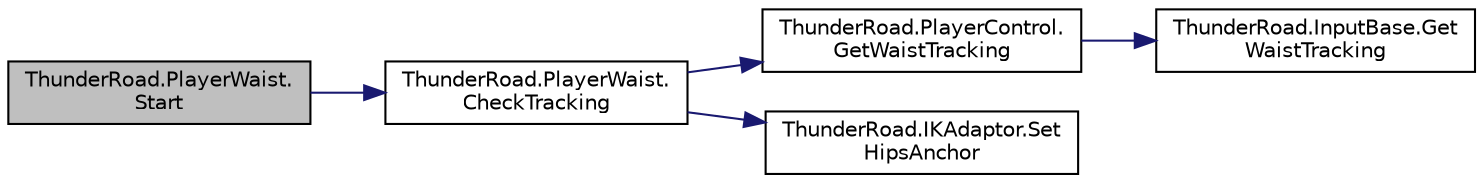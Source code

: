 digraph "ThunderRoad.PlayerWaist.Start"
{
 // LATEX_PDF_SIZE
  edge [fontname="Helvetica",fontsize="10",labelfontname="Helvetica",labelfontsize="10"];
  node [fontname="Helvetica",fontsize="10",shape=record];
  rankdir="LR";
  Node1 [label="ThunderRoad.PlayerWaist.\lStart",height=0.2,width=0.4,color="black", fillcolor="grey75", style="filled", fontcolor="black",tooltip="Starts this instance."];
  Node1 -> Node2 [color="midnightblue",fontsize="10",style="solid",fontname="Helvetica"];
  Node2 [label="ThunderRoad.PlayerWaist.\lCheckTracking",height=0.2,width=0.4,color="black", fillcolor="white", style="filled",URL="$class_thunder_road_1_1_player_waist.html#af714cf3502068c7a6f0861f24ad4d84e",tooltip="Checks the tracking."];
  Node2 -> Node3 [color="midnightblue",fontsize="10",style="solid",fontname="Helvetica"];
  Node3 [label="ThunderRoad.PlayerControl.\lGetWaistTracking",height=0.2,width=0.4,color="black", fillcolor="white", style="filled",URL="$class_thunder_road_1_1_player_control.html#a9db7d87dc955e52677e182683d36c45f",tooltip="Gets the waist tracking."];
  Node3 -> Node4 [color="midnightblue",fontsize="10",style="solid",fontname="Helvetica"];
  Node4 [label="ThunderRoad.InputBase.Get\lWaistTracking",height=0.2,width=0.4,color="black", fillcolor="white", style="filled",URL="$class_thunder_road_1_1_input_base.html#a68d0dae92f22754dfb2318706a5cf9f7",tooltip="Gets the waist tracking."];
  Node2 -> Node5 [color="midnightblue",fontsize="10",style="solid",fontname="Helvetica"];
  Node5 [label="ThunderRoad.IKAdaptor.Set\lHipsAnchor",height=0.2,width=0.4,color="black", fillcolor="white", style="filled",URL="$class_thunder_road_1_1_i_k_adaptor.html#afd4b459def7293c69bbc6e01b89ccdcf",tooltip="Sets the hips anchor."];
}
